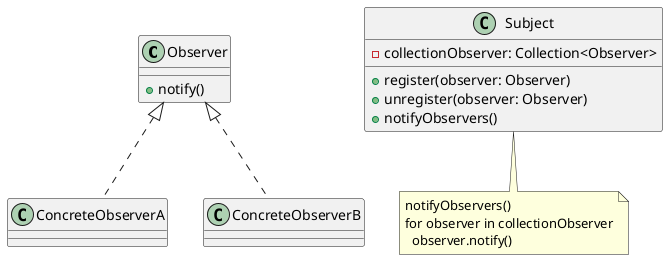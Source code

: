 @startuml Observer

class Observer {
    + notify()
}

class Subject {
    - collectionObserver: Collection<Observer>
    + register(observer: Observer)
    + unregister(observer: Observer)
    + notifyObservers()
}
note bottom of Subject
  notifyObservers()
  for observer in collectionObserver
    observer.notify()
end note

class ConcreteObserverA
class ConcreteObserverB

ConcreteObserverA .up.|> Observer
ConcreteObserverB .up.|> Observer

@enduml